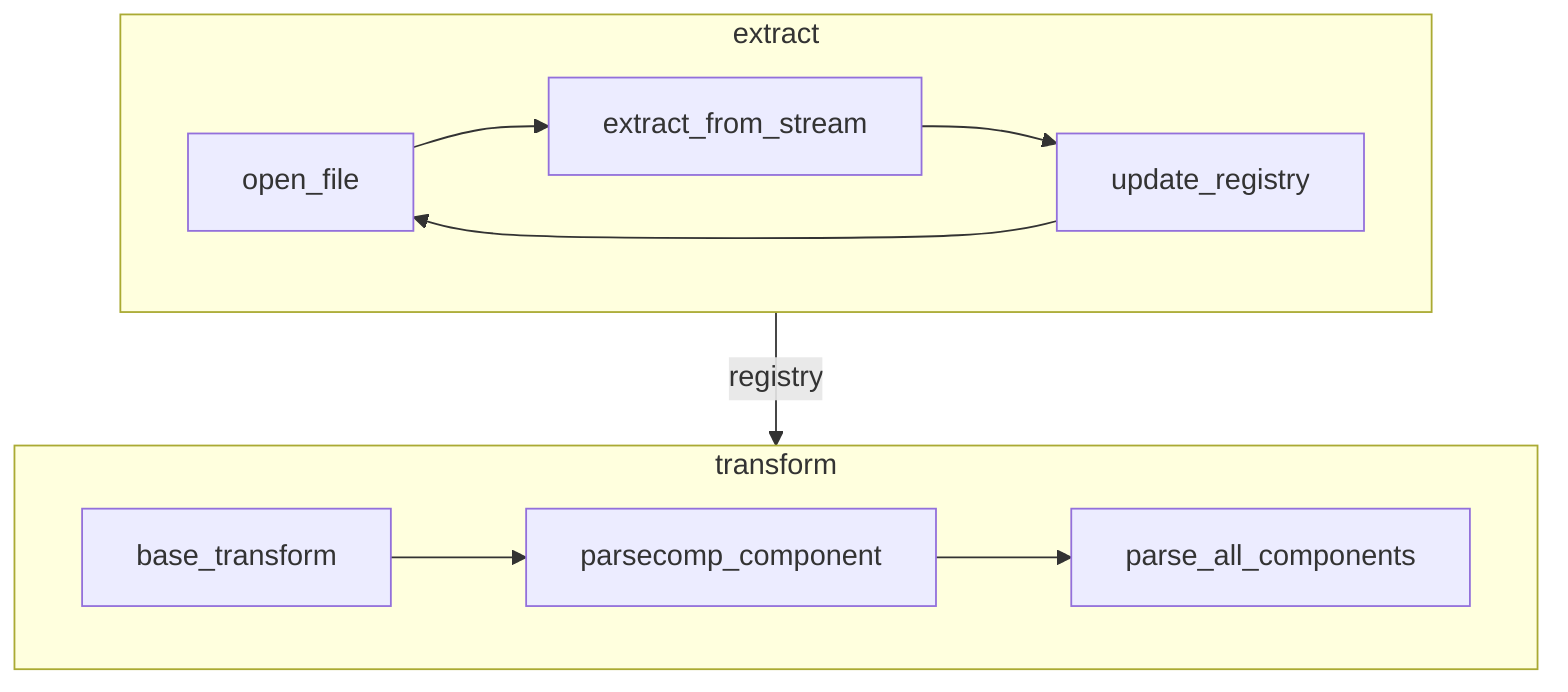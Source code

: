 flowchart TD

    subgraph extract
        open_file --> extract_from_stream
        extract_from_stream --> update_registry
        update_registry --> open_file
    end

    extract -->|registry| transform
    
    subgraph transform
        base_transform --> parsecomp_component
        parsecomp_component --> parse_all_components
    end